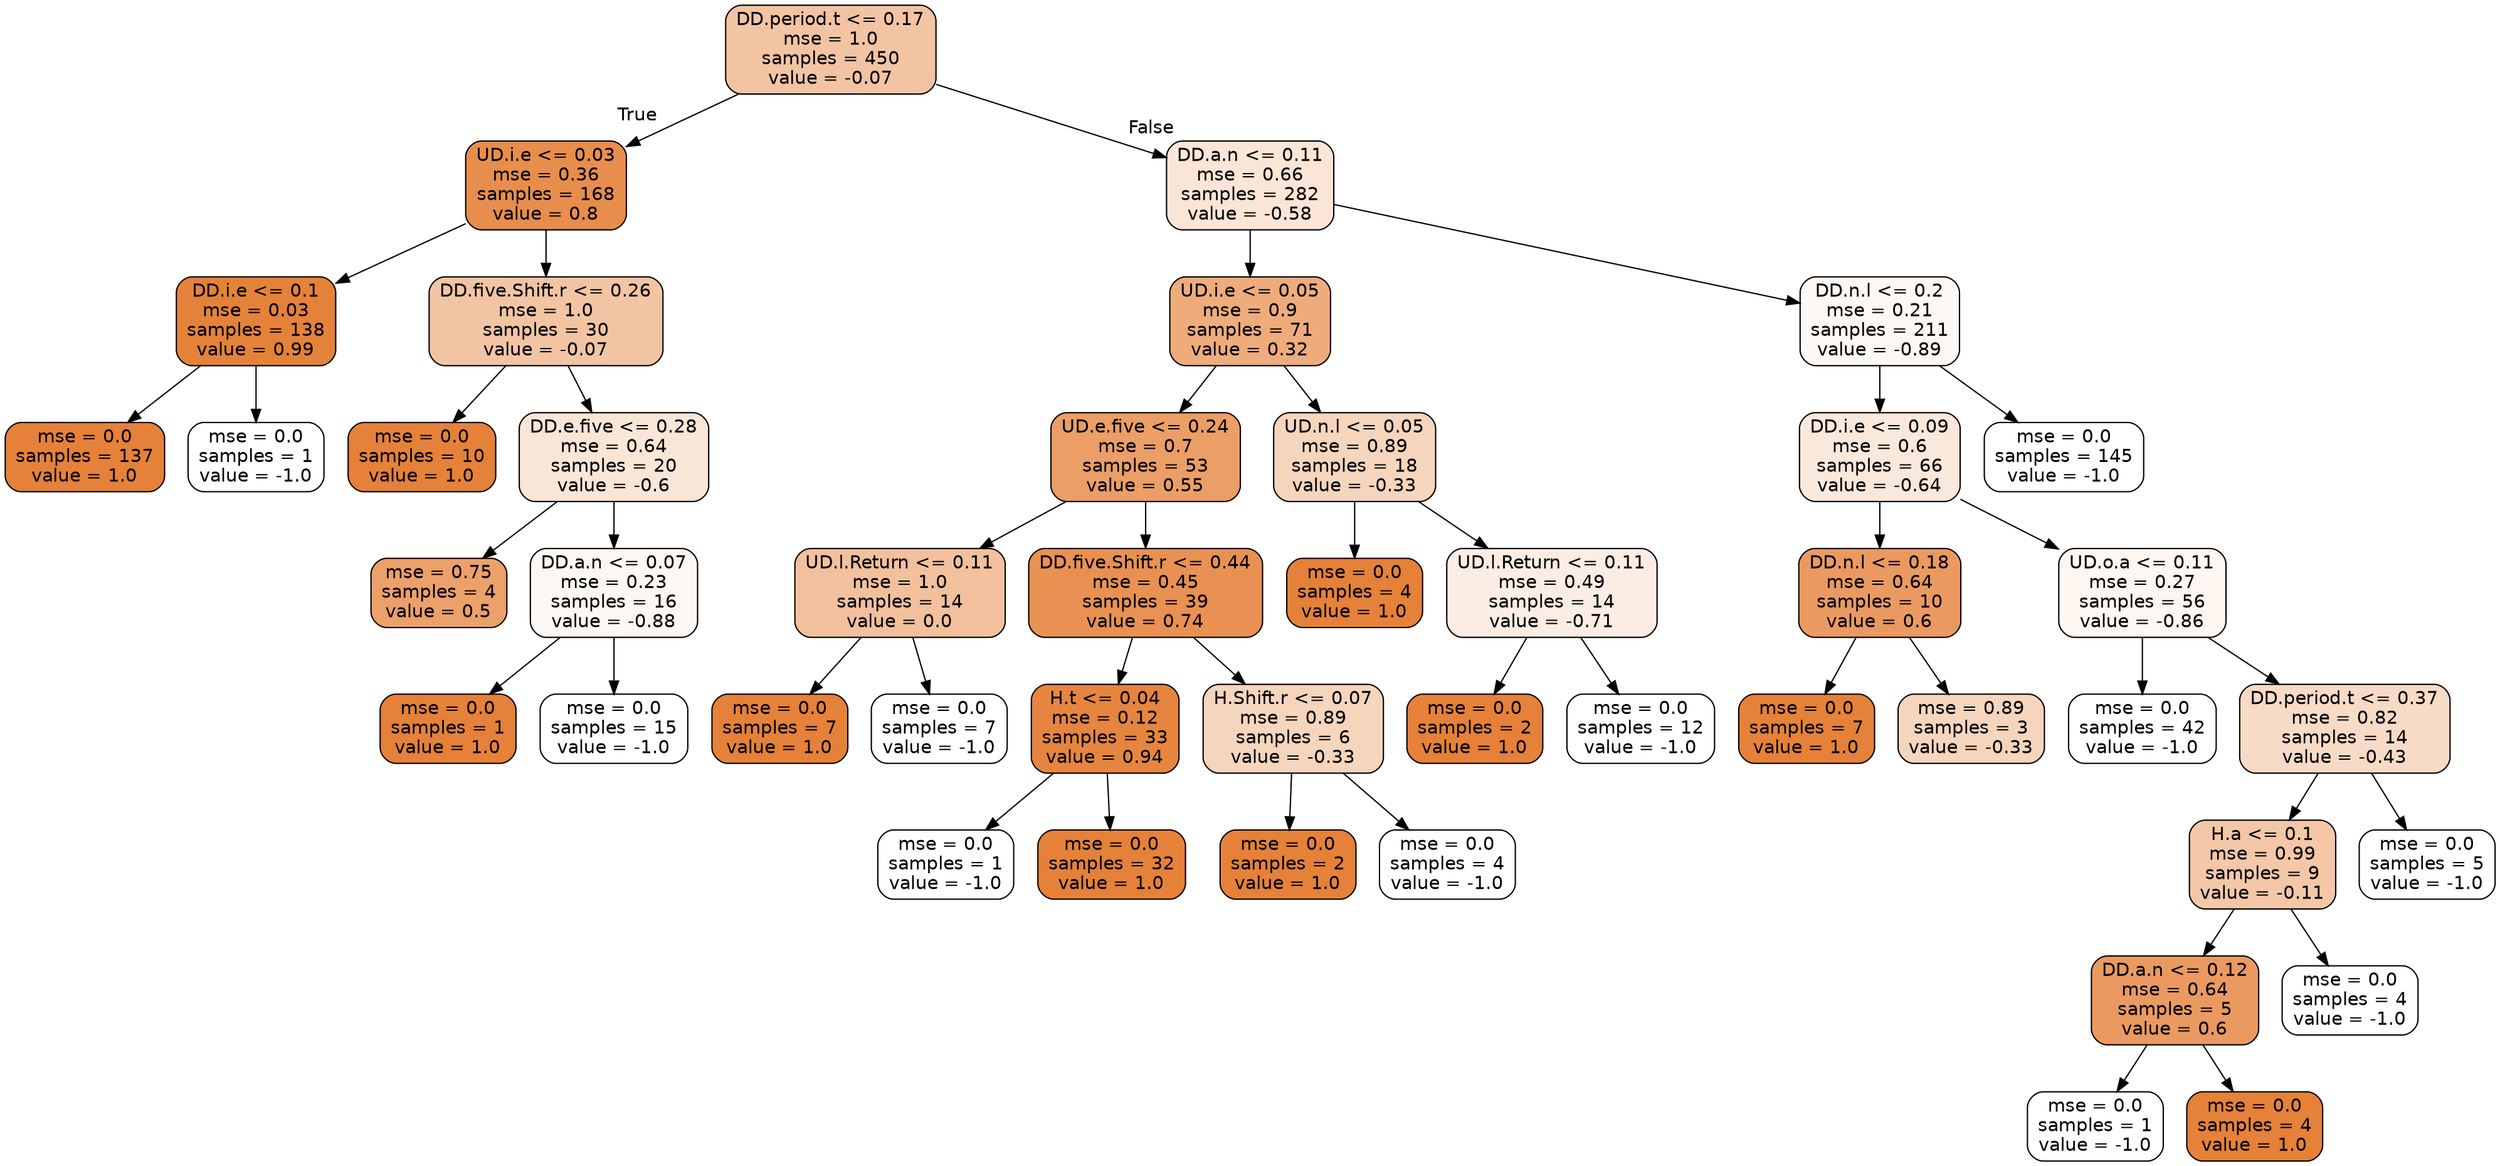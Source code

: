 digraph Tree {
node [shape=box, style="filled, rounded", color="black", fontname=helvetica] ;
edge [fontname=helvetica] ;
0 [label="DD.period.t <= 0.17\nmse = 1.0\nsamples = 450\nvalue = -0.07", fillcolor="#f3c4a3"] ;
1 [label="UD.i.e <= 0.03\nmse = 0.36\nsamples = 168\nvalue = 0.8", fillcolor="#e88e4d"] ;
0 -> 1 [labeldistance=2.5, labelangle=45, headlabel="True"] ;
2 [label="DD.i.e <= 0.1\nmse = 0.03\nsamples = 138\nvalue = 0.99", fillcolor="#e5823a"] ;
1 -> 2 ;
3 [label="mse = 0.0\nsamples = 137\nvalue = 1.0", fillcolor="#e58139"] ;
2 -> 3 ;
4 [label="mse = 0.0\nsamples = 1\nvalue = -1.0", fillcolor="#ffffff"] ;
2 -> 4 ;
5 [label="DD.five.Shift.r <= 0.26\nmse = 1.0\nsamples = 30\nvalue = -0.07", fillcolor="#f3c4a3"] ;
1 -> 5 ;
6 [label="mse = 0.0\nsamples = 10\nvalue = 1.0", fillcolor="#e58139"] ;
5 -> 6 ;
7 [label="DD.e.five <= 0.28\nmse = 0.64\nsamples = 20\nvalue = -0.6", fillcolor="#fae6d7"] ;
5 -> 7 ;
8 [label="mse = 0.75\nsamples = 4\nvalue = 0.5", fillcolor="#eca06a"] ;
7 -> 8 ;
9 [label="DD.a.n <= 0.07\nmse = 0.23\nsamples = 16\nvalue = -0.88", fillcolor="#fdf7f3"] ;
7 -> 9 ;
10 [label="mse = 0.0\nsamples = 1\nvalue = 1.0", fillcolor="#e58139"] ;
9 -> 10 ;
11 [label="mse = 0.0\nsamples = 15\nvalue = -1.0", fillcolor="#ffffff"] ;
9 -> 11 ;
12 [label="DD.a.n <= 0.11\nmse = 0.66\nsamples = 282\nvalue = -0.58", fillcolor="#fae5d6"] ;
0 -> 12 [labeldistance=2.5, labelangle=-45, headlabel="False"] ;
13 [label="UD.i.e <= 0.05\nmse = 0.9\nsamples = 71\nvalue = 0.32", fillcolor="#eeac7c"] ;
12 -> 13 ;
14 [label="UD.e.five <= 0.24\nmse = 0.7\nsamples = 53\nvalue = 0.55", fillcolor="#eb9e66"] ;
13 -> 14 ;
15 [label="UD.l.Return <= 0.11\nmse = 1.0\nsamples = 14\nvalue = 0.0", fillcolor="#f2c09c"] ;
14 -> 15 ;
16 [label="mse = 0.0\nsamples = 7\nvalue = 1.0", fillcolor="#e58139"] ;
15 -> 16 ;
17 [label="mse = 0.0\nsamples = 7\nvalue = -1.0", fillcolor="#ffffff"] ;
15 -> 17 ;
18 [label="DD.five.Shift.r <= 0.44\nmse = 0.45\nsamples = 39\nvalue = 0.74", fillcolor="#e89152"] ;
14 -> 18 ;
19 [label="H.t <= 0.04\nmse = 0.12\nsamples = 33\nvalue = 0.94", fillcolor="#e6853f"] ;
18 -> 19 ;
20 [label="mse = 0.0\nsamples = 1\nvalue = -1.0", fillcolor="#ffffff"] ;
19 -> 20 ;
21 [label="mse = 0.0\nsamples = 32\nvalue = 1.0", fillcolor="#e58139"] ;
19 -> 21 ;
22 [label="H.Shift.r <= 0.07\nmse = 0.89\nsamples = 6\nvalue = -0.33", fillcolor="#f6d5bd"] ;
18 -> 22 ;
23 [label="mse = 0.0\nsamples = 2\nvalue = 1.0", fillcolor="#e58139"] ;
22 -> 23 ;
24 [label="mse = 0.0\nsamples = 4\nvalue = -1.0", fillcolor="#ffffff"] ;
22 -> 24 ;
25 [label="UD.n.l <= 0.05\nmse = 0.89\nsamples = 18\nvalue = -0.33", fillcolor="#f6d5bd"] ;
13 -> 25 ;
26 [label="mse = 0.0\nsamples = 4\nvalue = 1.0", fillcolor="#e58139"] ;
25 -> 26 ;
27 [label="UD.l.Return <= 0.11\nmse = 0.49\nsamples = 14\nvalue = -0.71", fillcolor="#fbede3"] ;
25 -> 27 ;
28 [label="mse = 0.0\nsamples = 2\nvalue = 1.0", fillcolor="#e58139"] ;
27 -> 28 ;
29 [label="mse = 0.0\nsamples = 12\nvalue = -1.0", fillcolor="#ffffff"] ;
27 -> 29 ;
30 [label="DD.n.l <= 0.2\nmse = 0.21\nsamples = 211\nvalue = -0.89", fillcolor="#fef8f4"] ;
12 -> 30 ;
31 [label="DD.i.e <= 0.09\nmse = 0.6\nsamples = 66\nvalue = -0.64", fillcolor="#fae8db"] ;
30 -> 31 ;
32 [label="DD.n.l <= 0.18\nmse = 0.64\nsamples = 10\nvalue = 0.6", fillcolor="#ea9a61"] ;
31 -> 32 ;
33 [label="mse = 0.0\nsamples = 7\nvalue = 1.0", fillcolor="#e58139"] ;
32 -> 33 ;
34 [label="mse = 0.89\nsamples = 3\nvalue = -0.33", fillcolor="#f6d5bd"] ;
32 -> 34 ;
35 [label="UD.o.a <= 0.11\nmse = 0.27\nsamples = 56\nvalue = -0.86", fillcolor="#fdf6f1"] ;
31 -> 35 ;
36 [label="mse = 0.0\nsamples = 42\nvalue = -1.0", fillcolor="#ffffff"] ;
35 -> 36 ;
37 [label="DD.period.t <= 0.37\nmse = 0.82\nsamples = 14\nvalue = -0.43", fillcolor="#f8dbc6"] ;
35 -> 37 ;
38 [label="H.a <= 0.1\nmse = 0.99\nsamples = 9\nvalue = -0.11", fillcolor="#f3c7a7"] ;
37 -> 38 ;
39 [label="DD.a.n <= 0.12\nmse = 0.64\nsamples = 5\nvalue = 0.6", fillcolor="#ea9a61"] ;
38 -> 39 ;
40 [label="mse = 0.0\nsamples = 1\nvalue = -1.0", fillcolor="#ffffff"] ;
39 -> 40 ;
41 [label="mse = 0.0\nsamples = 4\nvalue = 1.0", fillcolor="#e58139"] ;
39 -> 41 ;
42 [label="mse = 0.0\nsamples = 4\nvalue = -1.0", fillcolor="#ffffff"] ;
38 -> 42 ;
43 [label="mse = 0.0\nsamples = 5\nvalue = -1.0", fillcolor="#ffffff"] ;
37 -> 43 ;
44 [label="mse = 0.0\nsamples = 145\nvalue = -1.0", fillcolor="#ffffff"] ;
30 -> 44 ;
}